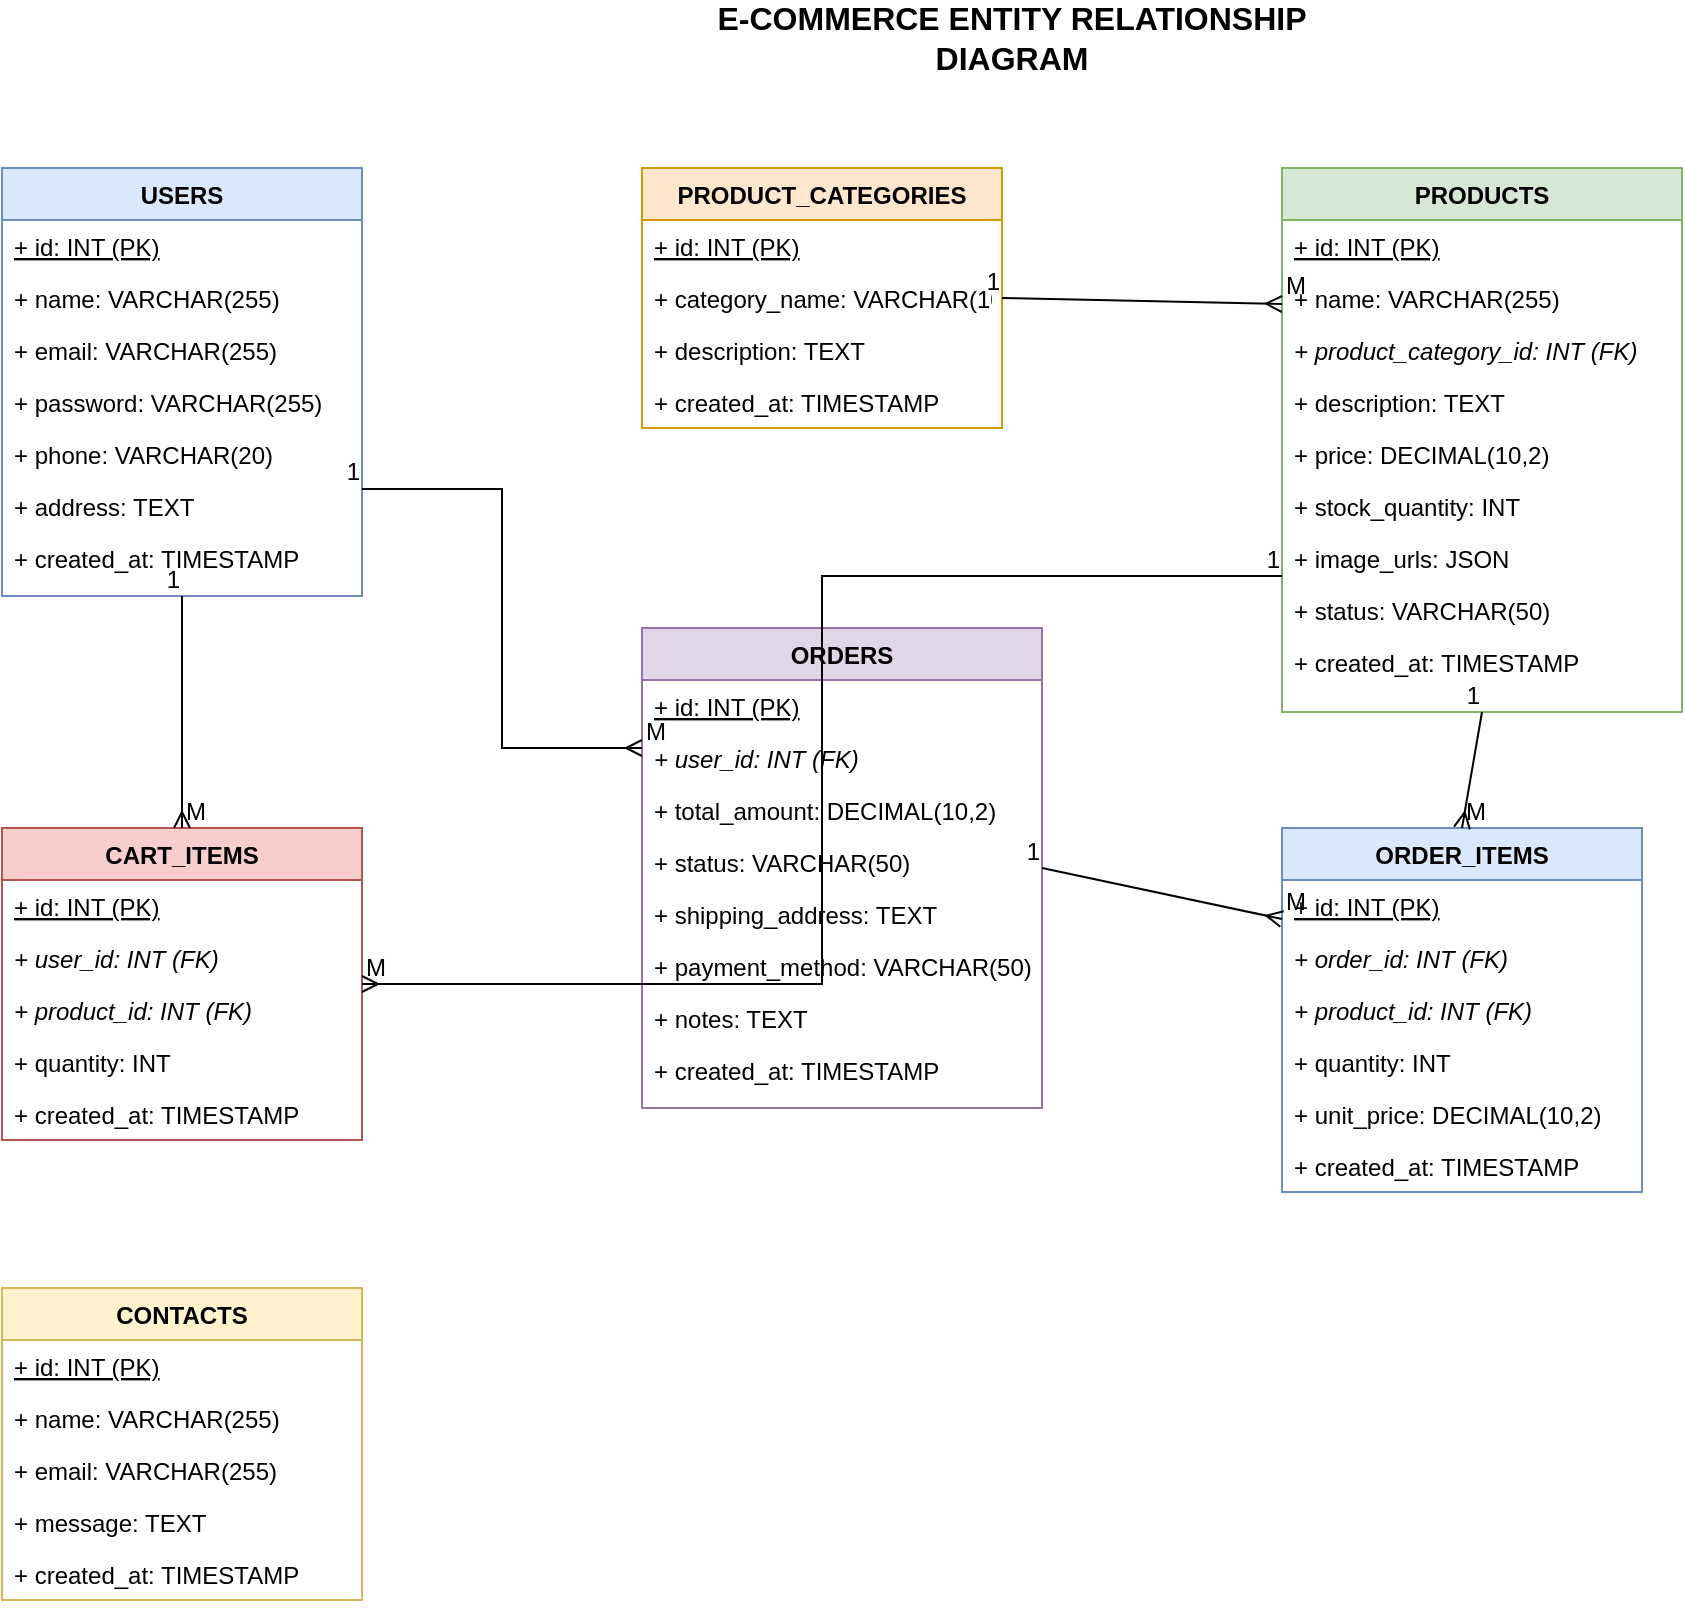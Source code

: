 <mxfile version="24.2.5" type="device">
  <diagram id="ERD_ECommerce" name="ERD - E-Commerce System">
    <mxGraphModel dx="1422" dy="762" grid="1" gridSize="10" guides="1" tooltips="1" connect="1" arrows="1" fold="1" page="1" pageScale="1" pageWidth="1169" pageHeight="827" math="0" shadow="0">
      <root>
        <mxCell id="0" />
        <mxCell id="1" parent="0" />
        
        <!-- Title -->
        <mxCell id="2" value="E-COMMERCE ENTITY RELATIONSHIP DIAGRAM" style="text;html=1;strokeColor=none;fillColor=none;align=center;verticalAlign=middle;whiteSpace=wrap;rounded=0;fontSize=16;fontStyle=1;" vertex="1" parent="1">
          <mxGeometry x="400" y="40" width="370" height="30" as="geometry" />
        </mxCell>
        
        <!-- Users Entity -->
        <mxCell id="3" value="USERS" style="swimlane;fontStyle=1;align=center;verticalAlign=top;childLayout=stackLayout;horizontal=1;startSize=26;horizontalStack=0;resizeParent=1;resizeParentMax=0;resizeLast=0;collapsible=1;marginBottom=0;fillColor=#dae8fc;strokeColor=#6c8ebf;" vertex="1" parent="1">
          <mxGeometry x="80" y="120" width="180" height="214" as="geometry" />
        </mxCell>
        <mxCell id="4" value="+ id: INT (PK)" style="text;strokeColor=none;fillColor=none;align=left;verticalAlign=top;spacingLeft=4;spacingRight=4;overflow=hidden;rotatable=0;points=[[0,0.5],[1,0.5]];portConstraint=eastwest;fontStyle=4;" vertex="1" parent="3">
          <mxGeometry y="26" width="180" height="26" as="geometry" />
        </mxCell>
        <mxCell id="5" value="+ name: VARCHAR(255)" style="text;strokeColor=none;fillColor=none;align=left;verticalAlign=top;spacingLeft=4;spacingRight=4;overflow=hidden;rotatable=0;points=[[0,0.5],[1,0.5]];portConstraint=eastwest;" vertex="1" parent="3">
          <mxGeometry y="52" width="180" height="26" as="geometry" />
        </mxCell>
        <mxCell id="6" value="+ email: VARCHAR(255)" style="text;strokeColor=none;fillColor=none;align=left;verticalAlign=top;spacingLeft=4;spacingRight=4;overflow=hidden;rotatable=0;points=[[0,0.5],[1,0.5]];portConstraint=eastwest;" vertex="1" parent="3">
          <mxGeometry y="78" width="180" height="26" as="geometry" />
        </mxCell>
        <mxCell id="7" value="+ password: VARCHAR(255)" style="text;strokeColor=none;fillColor=none;align=left;verticalAlign=top;spacingLeft=4;spacingRight=4;overflow=hidden;rotatable=0;points=[[0,0.5],[1,0.5]];portConstraint=eastwest;" vertex="1" parent="3">
          <mxGeometry y="104" width="180" height="26" as="geometry" />
        </mxCell>
        <mxCell id="8" value="+ phone: VARCHAR(20)" style="text;strokeColor=none;fillColor=none;align=left;verticalAlign=top;spacingLeft=4;spacingRight=4;overflow=hidden;rotatable=0;points=[[0,0.5],[1,0.5]];portConstraint=eastwest;" vertex="1" parent="3">
          <mxGeometry y="130" width="180" height="26" as="geometry" />
        </mxCell>
        <mxCell id="9" value="+ address: TEXT" style="text;strokeColor=none;fillColor=none;align=left;verticalAlign=top;spacingLeft=4;spacingRight=4;overflow=hidden;rotatable=0;points=[[0,0.5],[1,0.5]];portConstraint=eastwest;" vertex="1" parent="3">
          <mxGeometry y="156" width="180" height="26" as="geometry" />
        </mxCell>
        <mxCell id="10" value="+ created_at: TIMESTAMP" style="text;strokeColor=none;fillColor=none;align=left;verticalAlign=top;spacingLeft=4;spacingRight=4;overflow=hidden;rotatable=0;points=[[0,0.5],[1,0.5]];portConstraint=eastwest;" vertex="1" parent="3">
          <mxGeometry y="182" width="180" height="32" as="geometry" />
        </mxCell>
        
        <!-- Product Categories Entity -->
        <mxCell id="11" value="PRODUCT_CATEGORIES" style="swimlane;fontStyle=1;align=center;verticalAlign=top;childLayout=stackLayout;horizontal=1;startSize=26;horizontalStack=0;resizeParent=1;resizeParentMax=0;resizeLast=0;collapsible=1;marginBottom=0;fillColor=#ffe6cc;strokeColor=#d79b00;" vertex="1" parent="1">
          <mxGeometry x="400" y="120" width="180" height="130" as="geometry" />
        </mxCell>
        <mxCell id="12" value="+ id: INT (PK)" style="text;strokeColor=none;fillColor=none;align=left;verticalAlign=top;spacingLeft=4;spacingRight=4;overflow=hidden;rotatable=0;points=[[0,0.5],[1,0.5]];portConstraint=eastwest;fontStyle=4;" vertex="1" parent="11">
          <mxGeometry y="26" width="180" height="26" as="geometry" />
        </mxCell>
        <mxCell id="13" value="+ category_name: VARCHAR(100)" style="text;strokeColor=none;fillColor=none;align=left;verticalAlign=top;spacingLeft=4;spacingRight=4;overflow=hidden;rotatable=0;points=[[0,0.5],[1,0.5]];portConstraint=eastwest;" vertex="1" parent="11">
          <mxGeometry y="52" width="180" height="26" as="geometry" />
        </mxCell>
        <mxCell id="14" value="+ description: TEXT" style="text;strokeColor=none;fillColor=none;align=left;verticalAlign=top;spacingLeft=4;spacingRight=4;overflow=hidden;rotatable=0;points=[[0,0.5],[1,0.5]];portConstraint=eastwest;" vertex="1" parent="11">
          <mxGeometry y="78" width="180" height="26" as="geometry" />
        </mxCell>
        <mxCell id="15" value="+ created_at: TIMESTAMP" style="text;strokeColor=none;fillColor=none;align=left;verticalAlign=top;spacingLeft=4;spacingRight=4;overflow=hidden;rotatable=0;points=[[0,0.5],[1,0.5]];portConstraint=eastwest;" vertex="1" parent="11">
          <mxGeometry y="104" width="180" height="26" as="geometry" />
        </mxCell>
        
        <!-- Products Entity -->
        <mxCell id="16" value="PRODUCTS" style="swimlane;fontStyle=1;align=center;verticalAlign=top;childLayout=stackLayout;horizontal=1;startSize=26;horizontalStack=0;resizeParent=1;resizeParentMax=0;resizeLast=0;collapsible=1;marginBottom=0;fillColor=#d5e8d4;strokeColor=#82b366;" vertex="1" parent="1">
          <mxGeometry x="720" y="120" width="200" height="272" as="geometry" />
        </mxCell>
        <mxCell id="17" value="+ id: INT (PK)" style="text;strokeColor=none;fillColor=none;align=left;verticalAlign=top;spacingLeft=4;spacingRight=4;overflow=hidden;rotatable=0;points=[[0,0.5],[1,0.5]];portConstraint=eastwest;fontStyle=4;" vertex="1" parent="16">
          <mxGeometry y="26" width="200" height="26" as="geometry" />
        </mxCell>
        <mxCell id="18" value="+ name: VARCHAR(255)" style="text;strokeColor=none;fillColor=none;align=left;verticalAlign=top;spacingLeft=4;spacingRight=4;overflow=hidden;rotatable=0;points=[[0,0.5],[1,0.5]];portConstraint=eastwest;" vertex="1" parent="16">
          <mxGeometry y="52" width="200" height="26" as="geometry" />
        </mxCell>
        <mxCell id="19" value="+ product_category_id: INT (FK)" style="text;strokeColor=none;fillColor=none;align=left;verticalAlign=top;spacingLeft=4;spacingRight=4;overflow=hidden;rotatable=0;points=[[0,0.5],[1,0.5]];portConstraint=eastwest;fontStyle=2;" vertex="1" parent="16">
          <mxGeometry y="78" width="200" height="26" as="geometry" />
        </mxCell>
        <mxCell id="20" value="+ description: TEXT" style="text;strokeColor=none;fillColor=none;align=left;verticalAlign=top;spacingLeft=4;spacingRight=4;overflow=hidden;rotatable=0;points=[[0,0.5],[1,0.5]];portConstraint=eastwest;" vertex="1" parent="16">
          <mxGeometry y="104" width="200" height="26" as="geometry" />
        </mxCell>
        <mxCell id="21" value="+ price: DECIMAL(10,2)" style="text;strokeColor=none;fillColor=none;align=left;verticalAlign=top;spacingLeft=4;spacingRight=4;overflow=hidden;rotatable=0;points=[[0,0.5],[1,0.5]];portConstraint=eastwest;" vertex="1" parent="16">
          <mxGeometry y="130" width="200" height="26" as="geometry" />
        </mxCell>
        <mxCell id="22" value="+ stock_quantity: INT" style="text;strokeColor=none;fillColor=none;align=left;verticalAlign=top;spacingLeft=4;spacingRight=4;overflow=hidden;rotatable=0;points=[[0,0.5],[1,0.5]];portConstraint=eastwest;" vertex="1" parent="16">
          <mxGeometry y="156" width="200" height="26" as="geometry" />
        </mxCell>
        <mxCell id="23" value="+ image_urls: JSON" style="text;strokeColor=none;fillColor=none;align=left;verticalAlign=top;spacingLeft=4;spacingRight=4;overflow=hidden;rotatable=0;points=[[0,0.5],[1,0.5]];portConstraint=eastwest;" vertex="1" parent="16">
          <mxGeometry y="182" width="200" height="26" as="geometry" />
        </mxCell>
        <mxCell id="24" value="+ status: VARCHAR(50)" style="text;strokeColor=none;fillColor=none;align=left;verticalAlign=top;spacingLeft=4;spacingRight=4;overflow=hidden;rotatable=0;points=[[0,0.5],[1,0.5]];portConstraint=eastwest;" vertex="1" parent="16">
          <mxGeometry y="208" width="200" height="26" as="geometry" />
        </mxCell>
        <mxCell id="25" value="+ created_at: TIMESTAMP" style="text;strokeColor=none;fillColor=none;align=left;verticalAlign=top;spacingLeft=4;spacingRight=4;overflow=hidden;rotatable=0;points=[[0,0.5],[1,0.5]];portConstraint=eastwest;" vertex="1" parent="16">
          <mxGeometry y="234" width="200" height="38" as="geometry" />
        </mxCell>
        
        <!-- Cart Items Entity -->
        <mxCell id="26" value="CART_ITEMS" style="swimlane;fontStyle=1;align=center;verticalAlign=top;childLayout=stackLayout;horizontal=1;startSize=26;horizontalStack=0;resizeParent=1;resizeParentMax=0;resizeLast=0;collapsible=1;marginBottom=0;fillColor=#f8cecc;strokeColor=#b85450;" vertex="1" parent="1">
          <mxGeometry x="80" y="450" width="180" height="156" as="geometry" />
        </mxCell>
        <mxCell id="27" value="+ id: INT (PK)" style="text;strokeColor=none;fillColor=none;align=left;verticalAlign=top;spacingLeft=4;spacingRight=4;overflow=hidden;rotatable=0;points=[[0,0.5],[1,0.5]];portConstraint=eastwest;fontStyle=4;" vertex="1" parent="26">
          <mxGeometry y="26" width="180" height="26" as="geometry" />
        </mxCell>
        <mxCell id="28" value="+ user_id: INT (FK)" style="text;strokeColor=none;fillColor=none;align=left;verticalAlign=top;spacingLeft=4;spacingRight=4;overflow=hidden;rotatable=0;points=[[0,0.5],[1,0.5]];portConstraint=eastwest;fontStyle=2;" vertex="1" parent="26">
          <mxGeometry y="52" width="180" height="26" as="geometry" />
        </mxCell>
        <mxCell id="29" value="+ product_id: INT (FK)" style="text;strokeColor=none;fillColor=none;align=left;verticalAlign=top;spacingLeft=4;spacingRight=4;overflow=hidden;rotatable=0;points=[[0,0.5],[1,0.5]];portConstraint=eastwest;fontStyle=2;" vertex="1" parent="26">
          <mxGeometry y="78" width="180" height="26" as="geometry" />
        </mxCell>
        <mxCell id="30" value="+ quantity: INT" style="text;strokeColor=none;fillColor=none;align=left;verticalAlign=top;spacingLeft=4;spacingRight=4;overflow=hidden;rotatable=0;points=[[0,0.5],[1,0.5]];portConstraint=eastwest;" vertex="1" parent="26">
          <mxGeometry y="104" width="180" height="26" as="geometry" />
        </mxCell>
        <mxCell id="31" value="+ created_at: TIMESTAMP" style="text;strokeColor=none;fillColor=none;align=left;verticalAlign=top;spacingLeft=4;spacingRight=4;overflow=hidden;rotatable=0;points=[[0,0.5],[1,0.5]];portConstraint=eastwest;" vertex="1" parent="26">
          <mxGeometry y="130" width="180" height="26" as="geometry" />
        </mxCell>
        
        <!-- Orders Entity -->
        <mxCell id="32" value="ORDERS" style="swimlane;fontStyle=1;align=center;verticalAlign=top;childLayout=stackLayout;horizontal=1;startSize=26;horizontalStack=0;resizeParent=1;resizeParentMax=0;resizeLast=0;collapsible=1;marginBottom=0;fillColor=#e1d5e7;strokeColor=#9673a6;" vertex="1" parent="1">
          <mxGeometry x="400" y="350" width="200" height="240" as="geometry" />
        </mxCell>
        <mxCell id="33" value="+ id: INT (PK)" style="text;strokeColor=none;fillColor=none;align=left;verticalAlign=top;spacingLeft=4;spacingRight=4;overflow=hidden;rotatable=0;points=[[0,0.5],[1,0.5]];portConstraint=eastwest;fontStyle=4;" vertex="1" parent="32">
          <mxGeometry y="26" width="200" height="26" as="geometry" />
        </mxCell>
        <mxCell id="34" value="+ user_id: INT (FK)" style="text;strokeColor=none;fillColor=none;align=left;verticalAlign=top;spacingLeft=4;spacingRight=4;overflow=hidden;rotatable=0;points=[[0,0.5],[1,0.5]];portConstraint=eastwest;fontStyle=2;" vertex="1" parent="32">
          <mxGeometry y="52" width="200" height="26" as="geometry" />
        </mxCell>
        <mxCell id="35" value="+ total_amount: DECIMAL(10,2)" style="text;strokeColor=none;fillColor=none;align=left;verticalAlign=top;spacingLeft=4;spacingRight=4;overflow=hidden;rotatable=0;points=[[0,0.5],[1,0.5]];portConstraint=eastwest;" vertex="1" parent="32">
          <mxGeometry y="78" width="200" height="26" as="geometry" />
        </mxCell>
        <mxCell id="36" value="+ status: VARCHAR(50)" style="text;strokeColor=none;fillColor=none;align=left;verticalAlign=top;spacingLeft=4;spacingRight=4;overflow=hidden;rotatable=0;points=[[0,0.5],[1,0.5]];portConstraint=eastwest;" vertex="1" parent="32">
          <mxGeometry y="104" width="200" height="26" as="geometry" />
        </mxCell>
        <mxCell id="37" value="+ shipping_address: TEXT" style="text;strokeColor=none;fillColor=none;align=left;verticalAlign=top;spacingLeft=4;spacingRight=4;overflow=hidden;rotatable=0;points=[[0,0.5],[1,0.5]];portConstraint=eastwest;" vertex="1" parent="32">
          <mxGeometry y="130" width="200" height="26" as="geometry" />
        </mxCell>
        <mxCell id="38" value="+ payment_method: VARCHAR(50)" style="text;strokeColor=none;fillColor=none;align=left;verticalAlign=top;spacingLeft=4;spacingRight=4;overflow=hidden;rotatable=0;points=[[0,0.5],[1,0.5]];portConstraint=eastwest;" vertex="1" parent="32">
          <mxGeometry y="156" width="200" height="26" as="geometry" />
        </mxCell>
        <mxCell id="39" value="+ notes: TEXT" style="text;strokeColor=none;fillColor=none;align=left;verticalAlign=top;spacingLeft=4;spacingRight=4;overflow=hidden;rotatable=0;points=[[0,0.5],[1,0.5]];portConstraint=eastwest;" vertex="1" parent="32">
          <mxGeometry y="182" width="200" height="26" as="geometry" />
        </mxCell>
        <mxCell id="40" value="+ created_at: TIMESTAMP" style="text;strokeColor=none;fillColor=none;align=left;verticalAlign=top;spacingLeft=4;spacingRight=4;overflow=hidden;rotatable=0;points=[[0,0.5],[1,0.5]];portConstraint=eastwest;" vertex="1" parent="32">
          <mxGeometry y="208" width="200" height="32" as="geometry" />
        </mxCell>
        
        <!-- Order Items Entity -->
        <mxCell id="41" value="ORDER_ITEMS" style="swimlane;fontStyle=1;align=center;verticalAlign=top;childLayout=stackLayout;horizontal=1;startSize=26;horizontalStack=0;resizeParent=1;resizeParentMax=0;resizeLast=0;collapsible=1;marginBottom=0;fillColor=#dae8fc;strokeColor=#6c8ebf;" vertex="1" parent="1">
          <mxGeometry x="720" y="450" width="180" height="182" as="geometry" />
        </mxCell>
        <mxCell id="42" value="+ id: INT (PK)" style="text;strokeColor=none;fillColor=none;align=left;verticalAlign=top;spacingLeft=4;spacingRight=4;overflow=hidden;rotatable=0;points=[[0,0.5],[1,0.5]];portConstraint=eastwest;fontStyle=4;" vertex="1" parent="41">
          <mxGeometry y="26" width="180" height="26" as="geometry" />
        </mxCell>
        <mxCell id="43" value="+ order_id: INT (FK)" style="text;strokeColor=none;fillColor=none;align=left;verticalAlign=top;spacingLeft=4;spacingRight=4;overflow=hidden;rotatable=0;points=[[0,0.5],[1,0.5]];portConstraint=eastwest;fontStyle=2;" vertex="1" parent="41">
          <mxGeometry y="52" width="180" height="26" as="geometry" />
        </mxCell>
        <mxCell id="44" value="+ product_id: INT (FK)" style="text;strokeColor=none;fillColor=none;align=left;verticalAlign=top;spacingLeft=4;spacingRight=4;overflow=hidden;rotatable=0;points=[[0,0.5],[1,0.5]];portConstraint=eastwest;fontStyle=2;" vertex="1" parent="41">
          <mxGeometry y="78" width="180" height="26" as="geometry" />
        </mxCell>
        <mxCell id="45" value="+ quantity: INT" style="text;strokeColor=none;fillColor=none;align=left;verticalAlign=top;spacingLeft=4;spacingRight=4;overflow=hidden;rotatable=0;points=[[0,0.5],[1,0.5]];portConstraint=eastwest;" vertex="1" parent="41">
          <mxGeometry y="104" width="180" height="26" as="geometry" />
        </mxCell>
        <mxCell id="46" value="+ unit_price: DECIMAL(10,2)" style="text;strokeColor=none;fillColor=none;align=left;verticalAlign=top;spacingLeft=4;spacingRight=4;overflow=hidden;rotatable=0;points=[[0,0.5],[1,0.5]];portConstraint=eastwest;" vertex="1" parent="41">
          <mxGeometry y="130" width="180" height="26" as="geometry" />
        </mxCell>
        <mxCell id="47" value="+ created_at: TIMESTAMP" style="text;strokeColor=none;fillColor=none;align=left;verticalAlign=top;spacingLeft=4;spacingRight=4;overflow=hidden;rotatable=0;points=[[0,0.5],[1,0.5]];portConstraint=eastwest;" vertex="1" parent="41">
          <mxGeometry y="156" width="180" height="26" as="geometry" />
        </mxCell>
        
        <!-- Contact Entity -->
        <mxCell id="48" value="CONTACTS" style="swimlane;fontStyle=1;align=center;verticalAlign=top;childLayout=stackLayout;horizontal=1;startSize=26;horizontalStack=0;resizeParent=1;resizeParentMax=0;resizeLast=0;collapsible=1;marginBottom=0;fillColor=#fff2cc;strokeColor=#d6b656;" vertex="1" parent="1">
          <mxGeometry x="80" y="680" width="180" height="156" as="geometry" />
        </mxCell>
        <mxCell id="49" value="+ id: INT (PK)" style="text;strokeColor=none;fillColor=none;align=left;verticalAlign=top;spacingLeft=4;spacingRight=4;overflow=hidden;rotatable=0;points=[[0,0.5],[1,0.5]];portConstraint=eastwest;fontStyle=4;" vertex="1" parent="48">
          <mxGeometry y="26" width="180" height="26" as="geometry" />
        </mxCell>
        <mxCell id="50" value="+ name: VARCHAR(255)" style="text;strokeColor=none;fillColor=none;align=left;verticalAlign=top;spacingLeft=4;spacingRight=4;overflow=hidden;rotatable=0;points=[[0,0.5],[1,0.5]];portConstraint=eastwest;" vertex="1" parent="48">
          <mxGeometry y="52" width="180" height="26" as="geometry" />
        </mxCell>
        <mxCell id="51" value="+ email: VARCHAR(255)" style="text;strokeColor=none;fillColor=none;align=left;verticalAlign=top;spacingLeft=4;spacingRight=4;overflow=hidden;rotatable=0;points=[[0,0.5],[1,0.5]];portConstraint=eastwest;" vertex="1" parent="48">
          <mxGeometry y="78" width="180" height="26" as="geometry" />
        </mxCell>
        <mxCell id="52" value="+ message: TEXT" style="text;strokeColor=none;fillColor=none;align=left;verticalAlign=top;spacingLeft=4;spacingRight=4;overflow=hidden;rotatable=0;points=[[0,0.5],[1,0.5]];portConstraint=eastwest;" vertex="1" parent="48">
          <mxGeometry y="104" width="180" height="26" as="geometry" />
        </mxCell>
        <mxCell id="53" value="+ created_at: TIMESTAMP" style="text;strokeColor=none;fillColor=none;align=left;verticalAlign=top;spacingLeft=4;spacingRight=4;overflow=hidden;rotatable=0;points=[[0,0.5],[1,0.5]];portConstraint=eastwest;" vertex="1" parent="48">
          <mxGeometry y="130" width="180" height="26" as="geometry" />
        </mxCell>
        
        <!-- Relationships -->
        <!-- Categories to Products (1:M) -->
        <mxCell id="54" value="" style="endArrow=ERmany;html=1;rounded=0;exitX=1;exitY=0.5;exitDx=0;exitDy=0;entryX=0;entryY=0.25;entryDx=0;entryDy=0;" edge="1" parent="1" source="11" target="16">
          <mxGeometry relative="1" as="geometry" />
        </mxCell>
        <mxCell id="55" value="1" style="resizable=0;html=1;whiteSpace=wrap;align=right;verticalAlign=bottom;" connectable="0" vertex="1" parent="54">
          <mxGeometry x="-1" relative="1" as="geometry" />
        </mxCell>
        <mxCell id="56" value="M" style="resizable=0;html=1;whiteSpace=wrap;align=left;verticalAlign=bottom;" connectable="0" vertex="1" parent="54">
          <mxGeometry x="1" relative="1" as="geometry" />
        </mxCell>
        
        <!-- Users to Cart Items (1:M) -->
        <mxCell id="57" value="" style="endArrow=ERmany;html=1;rounded=0;exitX=0.5;exitY=1;exitDx=0;exitDy=0;entryX=0.5;entryY=0;entryDx=0;entryDy=0;" edge="1" parent="1" source="3" target="26">
          <mxGeometry relative="1" as="geometry" />
        </mxCell>
        <mxCell id="58" value="1" style="resizable=0;html=1;whiteSpace=wrap;align=right;verticalAlign=bottom;" connectable="0" vertex="1" parent="57">
          <mxGeometry x="-1" relative="1" as="geometry" />
        </mxCell>
        <mxCell id="59" value="M" style="resizable=0;html=1;whiteSpace=wrap;align=left;verticalAlign=bottom;" connectable="0" vertex="1" parent="57">
          <mxGeometry x="1" relative="1" as="geometry" />
        </mxCell>
        
        <!-- Products to Cart Items (1:M) -->
        <mxCell id="60" value="" style="endArrow=ERmany;html=1;rounded=0;exitX=0;exitY=0.75;exitDx=0;exitDy=0;entryX=1;entryY=0.5;entryDx=0;entryDy=0;edgeStyle=orthogonalEdgeStyle;" edge="1" parent="1" source="16" target="26">
          <mxGeometry relative="1" as="geometry" />
        </mxCell>
        <mxCell id="61" value="1" style="resizable=0;html=1;whiteSpace=wrap;align=right;verticalAlign=bottom;" connectable="0" vertex="1" parent="60">
          <mxGeometry x="-1" relative="1" as="geometry" />
        </mxCell>
        <mxCell id="62" value="M" style="resizable=0;html=1;whiteSpace=wrap;align=left;verticalAlign=bottom;" connectable="0" vertex="1" parent="60">
          <mxGeometry x="1" relative="1" as="geometry" />
        </mxCell>
        
        <!-- Users to Orders (1:M) -->
        <mxCell id="63" value="" style="endArrow=ERmany;html=1;rounded=0;exitX=1;exitY=0.75;exitDx=0;exitDy=0;entryX=0;entryY=0.25;entryDx=0;entryDy=0;edgeStyle=orthogonalEdgeStyle;" edge="1" parent="1" source="3" target="32">
          <mxGeometry relative="1" as="geometry" />
        </mxCell>
        <mxCell id="64" value="1" style="resizable=0;html=1;whiteSpace=wrap;align=right;verticalAlign=bottom;" connectable="0" vertex="1" parent="63">
          <mxGeometry x="-1" relative="1" as="geometry" />
        </mxCell>
        <mxCell id="65" value="M" style="resizable=0;html=1;whiteSpace=wrap;align=left;verticalAlign=bottom;" connectable="0" vertex="1" parent="63">
          <mxGeometry x="1" relative="1" as="geometry" />
        </mxCell>
        
        <!-- Orders to Order Items (1:M) -->
        <mxCell id="66" value="" style="endArrow=ERmany;html=1;rounded=0;exitX=1;exitY=0.5;exitDx=0;exitDy=0;entryX=0;entryY=0.25;entryDx=0;entryDy=0;" edge="1" parent="1" source="32" target="41">
          <mxGeometry relative="1" as="geometry" />
        </mxCell>
        <mxCell id="67" value="1" style="resizable=0;html=1;whiteSpace=wrap;align=right;verticalAlign=bottom;" connectable="0" vertex="1" parent="66">
          <mxGeometry x="-1" relative="1" as="geometry" />
        </mxCell>
        <mxCell id="68" value="M" style="resizable=0;html=1;whiteSpace=wrap;align=left;verticalAlign=bottom;" connectable="0" vertex="1" parent="66">
          <mxGeometry x="1" relative="1" as="geometry" />
        </mxCell>
        
        <!-- Products to Order Items (1:M) -->
        <mxCell id="69" value="" style="endArrow=ERmany;html=1;rounded=0;exitX=0.5;exitY=1;exitDx=0;exitDy=0;entryX=0.5;entryY=0;entryDx=0;entryDy=0;" edge="1" parent="1" source="16" target="41">
          <mxGeometry relative="1" as="geometry" />
        </mxCell>
        <mxCell id="70" value="1" style="resizable=0;html=1;whiteSpace=wrap;align=right;verticalAlign=bottom;" connectable="0" vertex="1" parent="69">
          <mxGeometry x="-1" relative="1" as="geometry" />
        </mxCell>
        <mxCell id="71" value="M" style="resizable=0;html=1;whiteSpace=wrap;align=left;verticalAlign=bottom;" connectable="0" vertex="1" parent="69">
          <mxGeometry x="1" relative="1" as="geometry" />
        </mxCell>
        
      </root>
    </mxGraphModel>
  </diagram>
</mxfile>